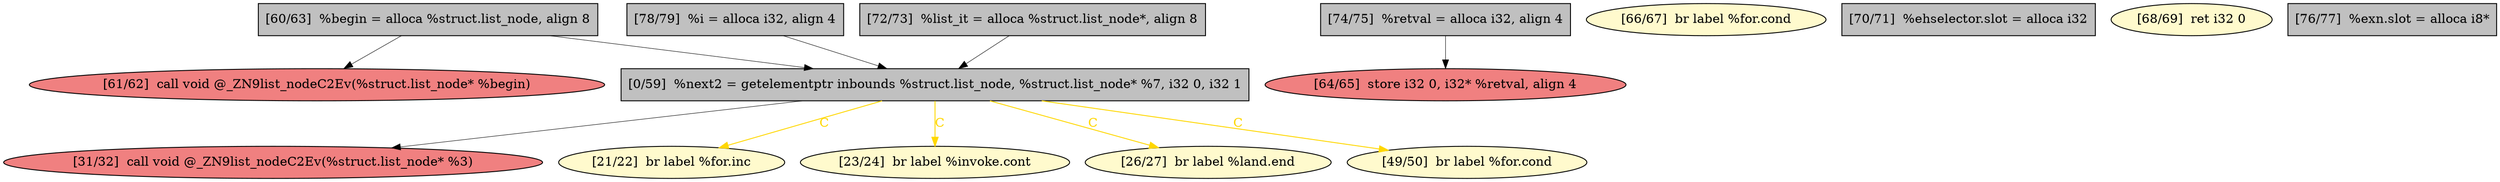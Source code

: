 
digraph G {


node109 [fillcolor=lightcoral,label="[31/32]  call void @_ZN9list_nodeC2Ev(%struct.list_node* %3)",shape=ellipse,style=filled ]
node107 [fillcolor=lightcoral,label="[64/65]  store i32 0, i32* %retval, align 4",shape=ellipse,style=filled ]
node106 [fillcolor=lemonchiffon,label="[21/22]  br label %for.inc",shape=ellipse,style=filled ]
node105 [fillcolor=grey,label="[60/63]  %begin = alloca %struct.list_node, align 8",shape=rectangle,style=filled ]
node104 [fillcolor=lemonchiffon,label="[23/24]  br label %invoke.cont",shape=ellipse,style=filled ]
node103 [fillcolor=lemonchiffon,label="[26/27]  br label %land.end",shape=ellipse,style=filled ]
node108 [fillcolor=lightcoral,label="[61/62]  call void @_ZN9list_nodeC2Ev(%struct.list_node* %begin)",shape=ellipse,style=filled ]
node102 [fillcolor=lemonchiffon,label="[66/67]  br label %for.cond",shape=ellipse,style=filled ]
node110 [fillcolor=lemonchiffon,label="[49/50]  br label %for.cond",shape=ellipse,style=filled ]
node101 [fillcolor=grey,label="[0/59]  %next2 = getelementptr inbounds %struct.list_node, %struct.list_node* %7, i32 0, i32 1",shape=rectangle,style=filled ]
node96 [fillcolor=grey,label="[70/71]  %ehselector.slot = alloca i32",shape=rectangle,style=filled ]
node97 [fillcolor=grey,label="[78/79]  %i = alloca i32, align 4",shape=rectangle,style=filled ]
node95 [fillcolor=lemonchiffon,label="[68/69]  ret i32 0",shape=ellipse,style=filled ]
node98 [fillcolor=grey,label="[72/73]  %list_it = alloca %struct.list_node*, align 8",shape=rectangle,style=filled ]
node99 [fillcolor=grey,label="[74/75]  %retval = alloca i32, align 4",shape=rectangle,style=filled ]
node100 [fillcolor=grey,label="[76/77]  %exn.slot = alloca i8*",shape=rectangle,style=filled ]

node101->node109 [style=solid,color=black,label="",penwidth=0.5,fontcolor=black ]
node101->node104 [style=solid,color=gold,label="C",penwidth=1.0,fontcolor=gold ]
node98->node101 [style=solid,color=black,label="",penwidth=0.5,fontcolor=black ]
node99->node107 [style=solid,color=black,label="",penwidth=0.5,fontcolor=black ]
node101->node103 [style=solid,color=gold,label="C",penwidth=1.0,fontcolor=gold ]
node105->node108 [style=solid,color=black,label="",penwidth=0.5,fontcolor=black ]
node101->node106 [style=solid,color=gold,label="C",penwidth=1.0,fontcolor=gold ]
node105->node101 [style=solid,color=black,label="",penwidth=0.5,fontcolor=black ]
node97->node101 [style=solid,color=black,label="",penwidth=0.5,fontcolor=black ]
node101->node110 [style=solid,color=gold,label="C",penwidth=1.0,fontcolor=gold ]


}
